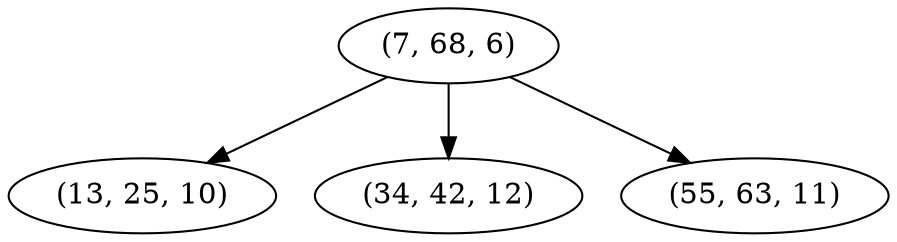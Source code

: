digraph tree {
    "(7, 68, 6)";
    "(13, 25, 10)";
    "(34, 42, 12)";
    "(55, 63, 11)";
    "(7, 68, 6)" -> "(13, 25, 10)";
    "(7, 68, 6)" -> "(34, 42, 12)";
    "(7, 68, 6)" -> "(55, 63, 11)";
}
